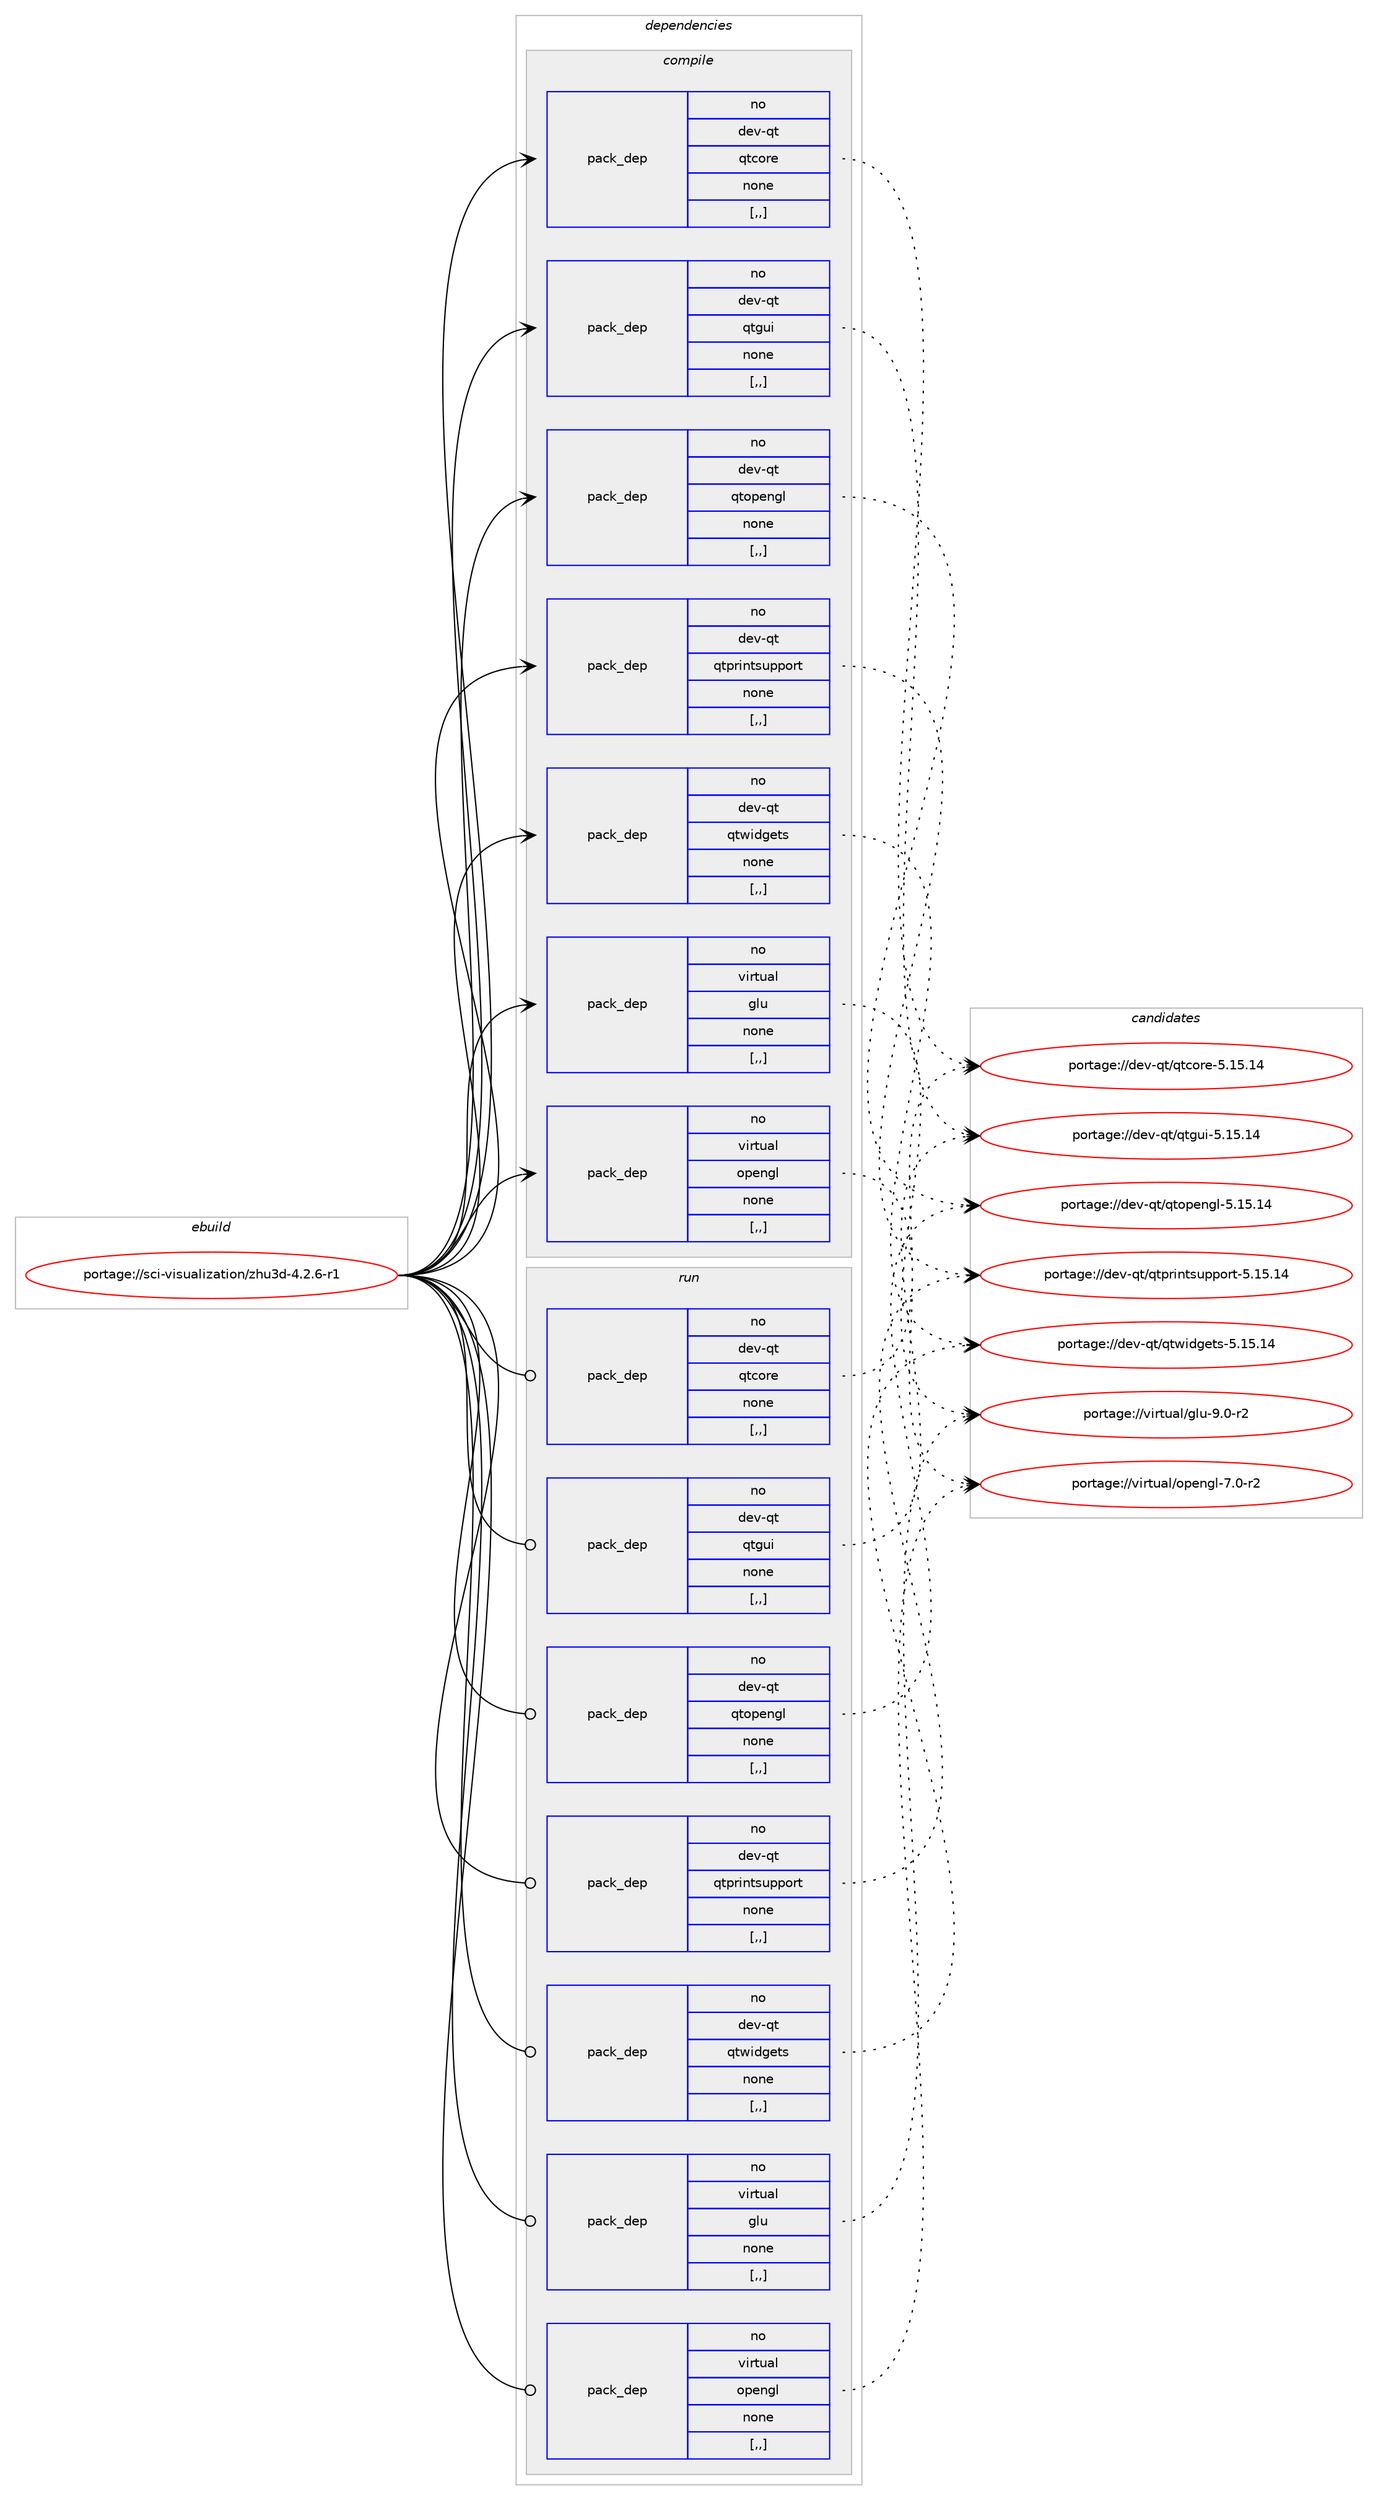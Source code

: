 digraph prolog {

# *************
# Graph options
# *************

newrank=true;
concentrate=true;
compound=true;
graph [rankdir=LR,fontname=Helvetica,fontsize=10,ranksep=1.5];#, ranksep=2.5, nodesep=0.2];
edge  [arrowhead=vee];
node  [fontname=Helvetica,fontsize=10];

# **********
# The ebuild
# **********

subgraph cluster_leftcol {
color=gray;
rank=same;
label=<<i>ebuild</i>>;
id [label="portage://sci-visualization/zhu3d-4.2.6-r1", color=red, width=4, href="../sci-visualization/zhu3d-4.2.6-r1.svg"];
}

# ****************
# The dependencies
# ****************

subgraph cluster_midcol {
color=gray;
label=<<i>dependencies</i>>;
subgraph cluster_compile {
fillcolor="#eeeeee";
style=filled;
label=<<i>compile</i>>;
subgraph pack294510 {
dependency404903 [label=<<TABLE BORDER="0" CELLBORDER="1" CELLSPACING="0" CELLPADDING="4" WIDTH="220"><TR><TD ROWSPAN="6" CELLPADDING="30">pack_dep</TD></TR><TR><TD WIDTH="110">no</TD></TR><TR><TD>dev-qt</TD></TR><TR><TD>qtcore</TD></TR><TR><TD>none</TD></TR><TR><TD>[,,]</TD></TR></TABLE>>, shape=none, color=blue];
}
id:e -> dependency404903:w [weight=20,style="solid",arrowhead="vee"];
subgraph pack294511 {
dependency404904 [label=<<TABLE BORDER="0" CELLBORDER="1" CELLSPACING="0" CELLPADDING="4" WIDTH="220"><TR><TD ROWSPAN="6" CELLPADDING="30">pack_dep</TD></TR><TR><TD WIDTH="110">no</TD></TR><TR><TD>dev-qt</TD></TR><TR><TD>qtgui</TD></TR><TR><TD>none</TD></TR><TR><TD>[,,]</TD></TR></TABLE>>, shape=none, color=blue];
}
id:e -> dependency404904:w [weight=20,style="solid",arrowhead="vee"];
subgraph pack294512 {
dependency404905 [label=<<TABLE BORDER="0" CELLBORDER="1" CELLSPACING="0" CELLPADDING="4" WIDTH="220"><TR><TD ROWSPAN="6" CELLPADDING="30">pack_dep</TD></TR><TR><TD WIDTH="110">no</TD></TR><TR><TD>dev-qt</TD></TR><TR><TD>qtopengl</TD></TR><TR><TD>none</TD></TR><TR><TD>[,,]</TD></TR></TABLE>>, shape=none, color=blue];
}
id:e -> dependency404905:w [weight=20,style="solid",arrowhead="vee"];
subgraph pack294513 {
dependency404906 [label=<<TABLE BORDER="0" CELLBORDER="1" CELLSPACING="0" CELLPADDING="4" WIDTH="220"><TR><TD ROWSPAN="6" CELLPADDING="30">pack_dep</TD></TR><TR><TD WIDTH="110">no</TD></TR><TR><TD>dev-qt</TD></TR><TR><TD>qtprintsupport</TD></TR><TR><TD>none</TD></TR><TR><TD>[,,]</TD></TR></TABLE>>, shape=none, color=blue];
}
id:e -> dependency404906:w [weight=20,style="solid",arrowhead="vee"];
subgraph pack294514 {
dependency404907 [label=<<TABLE BORDER="0" CELLBORDER="1" CELLSPACING="0" CELLPADDING="4" WIDTH="220"><TR><TD ROWSPAN="6" CELLPADDING="30">pack_dep</TD></TR><TR><TD WIDTH="110">no</TD></TR><TR><TD>dev-qt</TD></TR><TR><TD>qtwidgets</TD></TR><TR><TD>none</TD></TR><TR><TD>[,,]</TD></TR></TABLE>>, shape=none, color=blue];
}
id:e -> dependency404907:w [weight=20,style="solid",arrowhead="vee"];
subgraph pack294515 {
dependency404908 [label=<<TABLE BORDER="0" CELLBORDER="1" CELLSPACING="0" CELLPADDING="4" WIDTH="220"><TR><TD ROWSPAN="6" CELLPADDING="30">pack_dep</TD></TR><TR><TD WIDTH="110">no</TD></TR><TR><TD>virtual</TD></TR><TR><TD>glu</TD></TR><TR><TD>none</TD></TR><TR><TD>[,,]</TD></TR></TABLE>>, shape=none, color=blue];
}
id:e -> dependency404908:w [weight=20,style="solid",arrowhead="vee"];
subgraph pack294516 {
dependency404909 [label=<<TABLE BORDER="0" CELLBORDER="1" CELLSPACING="0" CELLPADDING="4" WIDTH="220"><TR><TD ROWSPAN="6" CELLPADDING="30">pack_dep</TD></TR><TR><TD WIDTH="110">no</TD></TR><TR><TD>virtual</TD></TR><TR><TD>opengl</TD></TR><TR><TD>none</TD></TR><TR><TD>[,,]</TD></TR></TABLE>>, shape=none, color=blue];
}
id:e -> dependency404909:w [weight=20,style="solid",arrowhead="vee"];
}
subgraph cluster_compileandrun {
fillcolor="#eeeeee";
style=filled;
label=<<i>compile and run</i>>;
}
subgraph cluster_run {
fillcolor="#eeeeee";
style=filled;
label=<<i>run</i>>;
subgraph pack294517 {
dependency404910 [label=<<TABLE BORDER="0" CELLBORDER="1" CELLSPACING="0" CELLPADDING="4" WIDTH="220"><TR><TD ROWSPAN="6" CELLPADDING="30">pack_dep</TD></TR><TR><TD WIDTH="110">no</TD></TR><TR><TD>dev-qt</TD></TR><TR><TD>qtcore</TD></TR><TR><TD>none</TD></TR><TR><TD>[,,]</TD></TR></TABLE>>, shape=none, color=blue];
}
id:e -> dependency404910:w [weight=20,style="solid",arrowhead="odot"];
subgraph pack294518 {
dependency404911 [label=<<TABLE BORDER="0" CELLBORDER="1" CELLSPACING="0" CELLPADDING="4" WIDTH="220"><TR><TD ROWSPAN="6" CELLPADDING="30">pack_dep</TD></TR><TR><TD WIDTH="110">no</TD></TR><TR><TD>dev-qt</TD></TR><TR><TD>qtgui</TD></TR><TR><TD>none</TD></TR><TR><TD>[,,]</TD></TR></TABLE>>, shape=none, color=blue];
}
id:e -> dependency404911:w [weight=20,style="solid",arrowhead="odot"];
subgraph pack294519 {
dependency404912 [label=<<TABLE BORDER="0" CELLBORDER="1" CELLSPACING="0" CELLPADDING="4" WIDTH="220"><TR><TD ROWSPAN="6" CELLPADDING="30">pack_dep</TD></TR><TR><TD WIDTH="110">no</TD></TR><TR><TD>dev-qt</TD></TR><TR><TD>qtopengl</TD></TR><TR><TD>none</TD></TR><TR><TD>[,,]</TD></TR></TABLE>>, shape=none, color=blue];
}
id:e -> dependency404912:w [weight=20,style="solid",arrowhead="odot"];
subgraph pack294520 {
dependency404913 [label=<<TABLE BORDER="0" CELLBORDER="1" CELLSPACING="0" CELLPADDING="4" WIDTH="220"><TR><TD ROWSPAN="6" CELLPADDING="30">pack_dep</TD></TR><TR><TD WIDTH="110">no</TD></TR><TR><TD>dev-qt</TD></TR><TR><TD>qtprintsupport</TD></TR><TR><TD>none</TD></TR><TR><TD>[,,]</TD></TR></TABLE>>, shape=none, color=blue];
}
id:e -> dependency404913:w [weight=20,style="solid",arrowhead="odot"];
subgraph pack294521 {
dependency404914 [label=<<TABLE BORDER="0" CELLBORDER="1" CELLSPACING="0" CELLPADDING="4" WIDTH="220"><TR><TD ROWSPAN="6" CELLPADDING="30">pack_dep</TD></TR><TR><TD WIDTH="110">no</TD></TR><TR><TD>dev-qt</TD></TR><TR><TD>qtwidgets</TD></TR><TR><TD>none</TD></TR><TR><TD>[,,]</TD></TR></TABLE>>, shape=none, color=blue];
}
id:e -> dependency404914:w [weight=20,style="solid",arrowhead="odot"];
subgraph pack294522 {
dependency404915 [label=<<TABLE BORDER="0" CELLBORDER="1" CELLSPACING="0" CELLPADDING="4" WIDTH="220"><TR><TD ROWSPAN="6" CELLPADDING="30">pack_dep</TD></TR><TR><TD WIDTH="110">no</TD></TR><TR><TD>virtual</TD></TR><TR><TD>glu</TD></TR><TR><TD>none</TD></TR><TR><TD>[,,]</TD></TR></TABLE>>, shape=none, color=blue];
}
id:e -> dependency404915:w [weight=20,style="solid",arrowhead="odot"];
subgraph pack294523 {
dependency404916 [label=<<TABLE BORDER="0" CELLBORDER="1" CELLSPACING="0" CELLPADDING="4" WIDTH="220"><TR><TD ROWSPAN="6" CELLPADDING="30">pack_dep</TD></TR><TR><TD WIDTH="110">no</TD></TR><TR><TD>virtual</TD></TR><TR><TD>opengl</TD></TR><TR><TD>none</TD></TR><TR><TD>[,,]</TD></TR></TABLE>>, shape=none, color=blue];
}
id:e -> dependency404916:w [weight=20,style="solid",arrowhead="odot"];
}
}

# **************
# The candidates
# **************

subgraph cluster_choices {
rank=same;
color=gray;
label=<<i>candidates</i>>;

subgraph choice294510 {
color=black;
nodesep=1;
choice1001011184511311647113116991111141014553464953464952 [label="portage://dev-qt/qtcore-5.15.14", color=red, width=4,href="../dev-qt/qtcore-5.15.14.svg"];
dependency404903:e -> choice1001011184511311647113116991111141014553464953464952:w [style=dotted,weight="100"];
}
subgraph choice294511 {
color=black;
nodesep=1;
choice10010111845113116471131161031171054553464953464952 [label="portage://dev-qt/qtgui-5.15.14", color=red, width=4,href="../dev-qt/qtgui-5.15.14.svg"];
dependency404904:e -> choice10010111845113116471131161031171054553464953464952:w [style=dotted,weight="100"];
}
subgraph choice294512 {
color=black;
nodesep=1;
choice10010111845113116471131161111121011101031084553464953464952 [label="portage://dev-qt/qtopengl-5.15.14", color=red, width=4,href="../dev-qt/qtopengl-5.15.14.svg"];
dependency404905:e -> choice10010111845113116471131161111121011101031084553464953464952:w [style=dotted,weight="100"];
}
subgraph choice294513 {
color=black;
nodesep=1;
choice10010111845113116471131161121141051101161151171121121111141164553464953464952 [label="portage://dev-qt/qtprintsupport-5.15.14", color=red, width=4,href="../dev-qt/qtprintsupport-5.15.14.svg"];
dependency404906:e -> choice10010111845113116471131161121141051101161151171121121111141164553464953464952:w [style=dotted,weight="100"];
}
subgraph choice294514 {
color=black;
nodesep=1;
choice10010111845113116471131161191051001031011161154553464953464952 [label="portage://dev-qt/qtwidgets-5.15.14", color=red, width=4,href="../dev-qt/qtwidgets-5.15.14.svg"];
dependency404907:e -> choice10010111845113116471131161191051001031011161154553464953464952:w [style=dotted,weight="100"];
}
subgraph choice294515 {
color=black;
nodesep=1;
choice1181051141161179710847103108117455746484511450 [label="portage://virtual/glu-9.0-r2", color=red, width=4,href="../virtual/glu-9.0-r2.svg"];
dependency404908:e -> choice1181051141161179710847103108117455746484511450:w [style=dotted,weight="100"];
}
subgraph choice294516 {
color=black;
nodesep=1;
choice1181051141161179710847111112101110103108455546484511450 [label="portage://virtual/opengl-7.0-r2", color=red, width=4,href="../virtual/opengl-7.0-r2.svg"];
dependency404909:e -> choice1181051141161179710847111112101110103108455546484511450:w [style=dotted,weight="100"];
}
subgraph choice294517 {
color=black;
nodesep=1;
choice1001011184511311647113116991111141014553464953464952 [label="portage://dev-qt/qtcore-5.15.14", color=red, width=4,href="../dev-qt/qtcore-5.15.14.svg"];
dependency404910:e -> choice1001011184511311647113116991111141014553464953464952:w [style=dotted,weight="100"];
}
subgraph choice294518 {
color=black;
nodesep=1;
choice10010111845113116471131161031171054553464953464952 [label="portage://dev-qt/qtgui-5.15.14", color=red, width=4,href="../dev-qt/qtgui-5.15.14.svg"];
dependency404911:e -> choice10010111845113116471131161031171054553464953464952:w [style=dotted,weight="100"];
}
subgraph choice294519 {
color=black;
nodesep=1;
choice10010111845113116471131161111121011101031084553464953464952 [label="portage://dev-qt/qtopengl-5.15.14", color=red, width=4,href="../dev-qt/qtopengl-5.15.14.svg"];
dependency404912:e -> choice10010111845113116471131161111121011101031084553464953464952:w [style=dotted,weight="100"];
}
subgraph choice294520 {
color=black;
nodesep=1;
choice10010111845113116471131161121141051101161151171121121111141164553464953464952 [label="portage://dev-qt/qtprintsupport-5.15.14", color=red, width=4,href="../dev-qt/qtprintsupport-5.15.14.svg"];
dependency404913:e -> choice10010111845113116471131161121141051101161151171121121111141164553464953464952:w [style=dotted,weight="100"];
}
subgraph choice294521 {
color=black;
nodesep=1;
choice10010111845113116471131161191051001031011161154553464953464952 [label="portage://dev-qt/qtwidgets-5.15.14", color=red, width=4,href="../dev-qt/qtwidgets-5.15.14.svg"];
dependency404914:e -> choice10010111845113116471131161191051001031011161154553464953464952:w [style=dotted,weight="100"];
}
subgraph choice294522 {
color=black;
nodesep=1;
choice1181051141161179710847103108117455746484511450 [label="portage://virtual/glu-9.0-r2", color=red, width=4,href="../virtual/glu-9.0-r2.svg"];
dependency404915:e -> choice1181051141161179710847103108117455746484511450:w [style=dotted,weight="100"];
}
subgraph choice294523 {
color=black;
nodesep=1;
choice1181051141161179710847111112101110103108455546484511450 [label="portage://virtual/opengl-7.0-r2", color=red, width=4,href="../virtual/opengl-7.0-r2.svg"];
dependency404916:e -> choice1181051141161179710847111112101110103108455546484511450:w [style=dotted,weight="100"];
}
}

}
